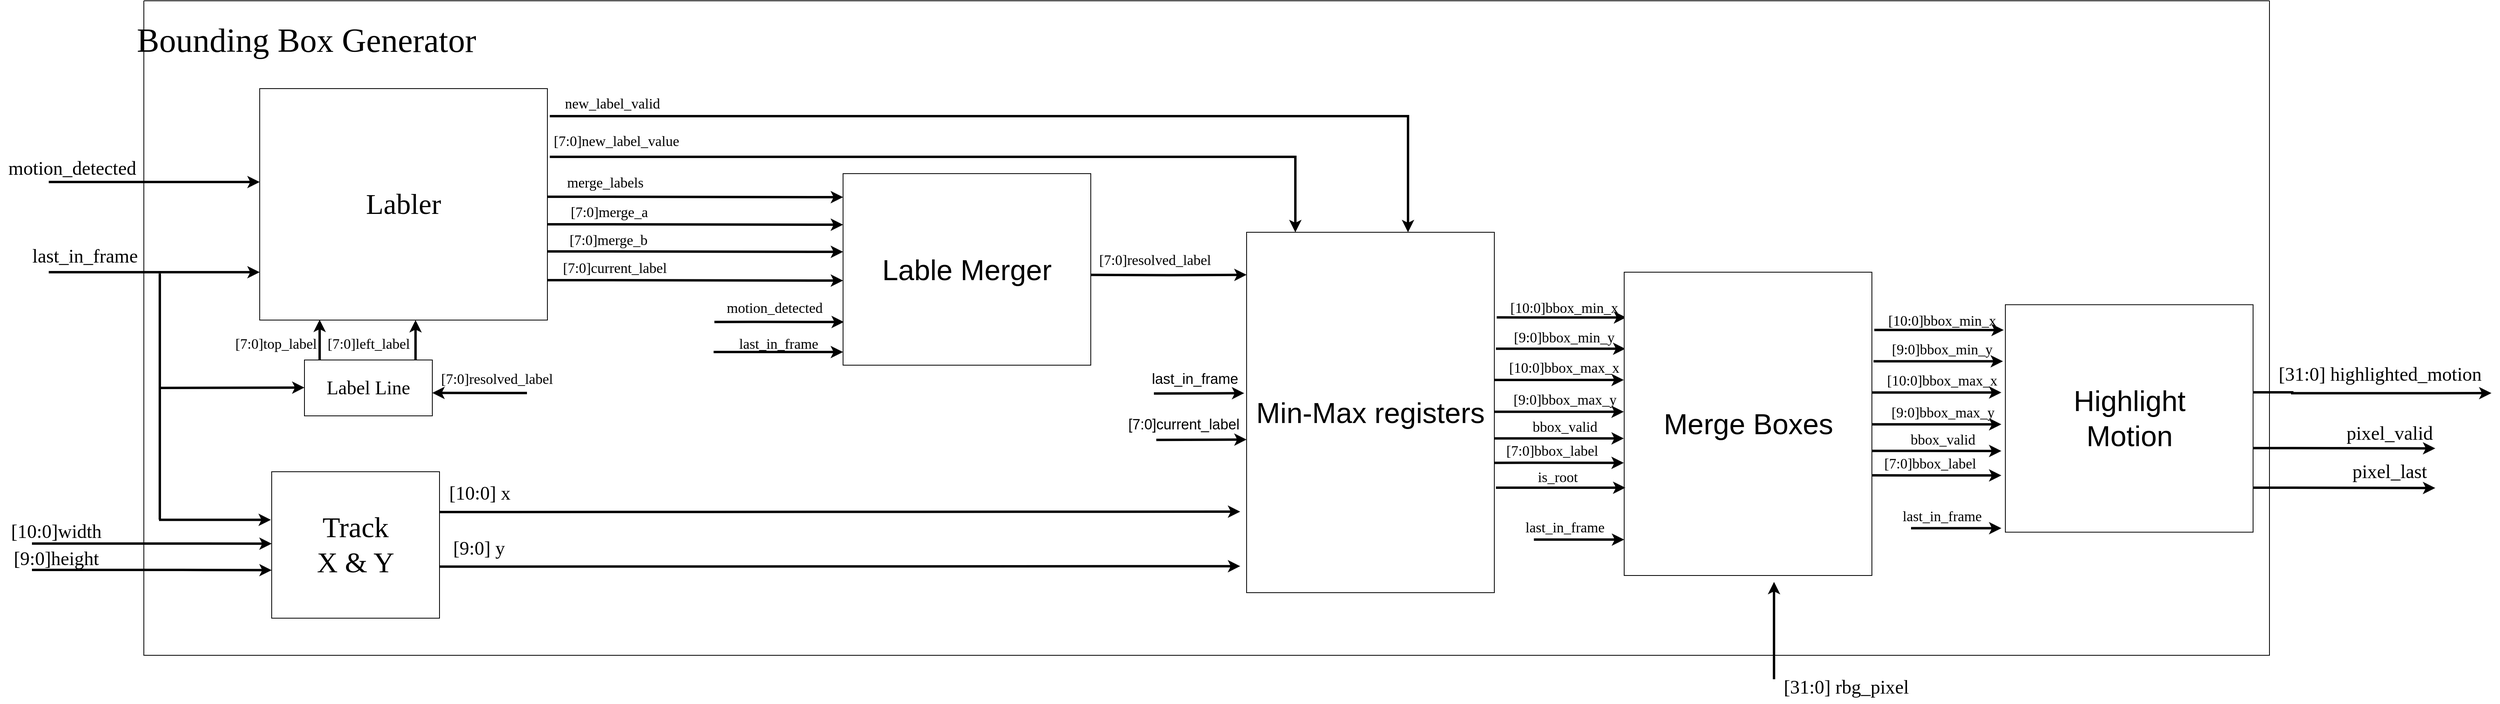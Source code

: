 <mxfile version="27.1.5">
  <diagram name="Page-1" id="8psTu5joOEkHxSPbt8DS">
    <mxGraphModel dx="2365" dy="1465" grid="1" gridSize="10" guides="1" tooltips="1" connect="1" arrows="1" fold="1" page="1" pageScale="1" pageWidth="827" pageHeight="1169" math="0" shadow="0">
      <root>
        <mxCell id="0" />
        <mxCell id="1" parent="0" />
        <mxCell id="pzHLP5PFSMqDfCKK6MuQ-40" value="&lt;span style=&quot;text-wrap-mode: wrap;&quot;&gt;&lt;font face=&quot;Times New Roman&quot; style=&quot;font-size: 24px;&quot;&gt;[10:0]width&lt;/font&gt;&lt;/span&gt;" style="text;html=1;align=center;verticalAlign=middle;resizable=0;points=[];autosize=1;strokeColor=none;fillColor=none;" parent="1" vertex="1">
          <mxGeometry x="700" y="885" width="140" height="40" as="geometry" />
        </mxCell>
        <mxCell id="pzHLP5PFSMqDfCKK6MuQ-41" value="&lt;span style=&quot;text-wrap-mode: wrap;&quot;&gt;&lt;font face=&quot;Times New Roman&quot; style=&quot;font-size: 24px;&quot;&gt;[9:0]height&lt;/font&gt;&lt;/span&gt;" style="text;html=1;align=center;verticalAlign=middle;resizable=0;points=[];autosize=1;strokeColor=none;fillColor=none;" parent="1" vertex="1">
          <mxGeometry x="705.0" y="919.08" width="130" height="40" as="geometry" />
        </mxCell>
        <mxCell id="pzHLP5PFSMqDfCKK6MuQ-47" value="" style="edgeStyle=orthogonalEdgeStyle;rounded=0;orthogonalLoop=1;jettySize=auto;html=1;strokeWidth=3;" parent="1" edge="1">
          <mxGeometry relative="1" as="geometry">
            <mxPoint x="2732" y="788.24" as="targetPoint" />
            <mxPoint x="2570" y="788.19" as="sourcePoint" />
            <Array as="points">
              <mxPoint x="2619" y="788.19" />
            </Array>
          </mxGeometry>
        </mxCell>
        <mxCell id="pzHLP5PFSMqDfCKK6MuQ-48" value="&lt;span style=&quot;text-wrap-mode: wrap;&quot;&gt;&lt;font style=&quot;font-size: 18px;&quot; face=&quot;Times New Roman&quot;&gt;bbox_valid&lt;/font&gt;&lt;/span&gt;" style="text;html=1;align=center;verticalAlign=middle;resizable=0;points=[];autosize=1;strokeColor=none;fillColor=none;" parent="1" vertex="1">
          <mxGeometry x="2608" y="754.44" width="100" height="40" as="geometry" />
        </mxCell>
        <mxCell id="pzHLP5PFSMqDfCKK6MuQ-49" value="" style="edgeStyle=orthogonalEdgeStyle;rounded=0;orthogonalLoop=1;jettySize=auto;html=1;strokeWidth=3;" parent="1" edge="1">
          <mxGeometry relative="1" as="geometry">
            <mxPoint x="2732" y="818.87" as="targetPoint" />
            <mxPoint x="2570" y="818.82" as="sourcePoint" />
            <Array as="points">
              <mxPoint x="2619" y="818.82" />
            </Array>
          </mxGeometry>
        </mxCell>
        <mxCell id="pzHLP5PFSMqDfCKK6MuQ-50" value="&lt;span style=&quot;text-wrap-mode: wrap;&quot;&gt;&lt;font face=&quot;Times New Roman&quot; style=&quot;font-size: 18px;&quot;&gt;[7:0]bbox_label&lt;/font&gt;&lt;/span&gt;" style="text;html=1;align=center;verticalAlign=middle;resizable=0;points=[];autosize=1;strokeColor=none;fillColor=none;" parent="1" vertex="1">
          <mxGeometry x="2572" y="783.82" width="140" height="40" as="geometry" />
        </mxCell>
        <mxCell id="pzHLP5PFSMqDfCKK6MuQ-51" value="" style="edgeStyle=orthogonalEdgeStyle;rounded=0;orthogonalLoop=1;jettySize=auto;html=1;strokeWidth=3;" parent="1" edge="1">
          <mxGeometry relative="1" as="geometry">
            <mxPoint x="2735" y="636.72" as="targetPoint" />
            <mxPoint x="2573" y="636.67" as="sourcePoint" />
            <Array as="points">
              <mxPoint x="2622" y="636.67" />
            </Array>
          </mxGeometry>
        </mxCell>
        <mxCell id="pzHLP5PFSMqDfCKK6MuQ-52" value="&lt;span style=&quot;text-wrap-mode: wrap;&quot;&gt;&lt;font face=&quot;Times New Roman&quot; style=&quot;font-size: 18px;&quot;&gt;[10:0]bbox_min_x&lt;/font&gt;&lt;/span&gt;" style="text;html=1;align=center;verticalAlign=middle;resizable=0;points=[];autosize=1;strokeColor=none;fillColor=none;" parent="1" vertex="1">
          <mxGeometry x="2577" y="605.0" width="160" height="40" as="geometry" />
        </mxCell>
        <mxCell id="pzHLP5PFSMqDfCKK6MuQ-53" value="" style="edgeStyle=orthogonalEdgeStyle;rounded=0;orthogonalLoop=1;jettySize=auto;html=1;strokeWidth=3;" parent="1" edge="1">
          <mxGeometry relative="1" as="geometry">
            <mxPoint x="2734" y="675.94" as="targetPoint" />
            <mxPoint x="2572" y="675.89" as="sourcePoint" />
            <Array as="points">
              <mxPoint x="2621" y="675.89" />
            </Array>
          </mxGeometry>
        </mxCell>
        <mxCell id="pzHLP5PFSMqDfCKK6MuQ-54" value="&lt;span style=&quot;text-wrap-mode: wrap;&quot;&gt;&lt;font face=&quot;Times New Roman&quot; style=&quot;font-size: 18px;&quot;&gt;[9:0]bbox_min_y&lt;/font&gt;&lt;/span&gt;" style="text;html=1;align=center;verticalAlign=middle;resizable=0;points=[];autosize=1;strokeColor=none;fillColor=none;" parent="1" vertex="1">
          <mxGeometry x="2582" y="641.52" width="150" height="40" as="geometry" />
        </mxCell>
        <mxCell id="pzHLP5PFSMqDfCKK6MuQ-56" value="" style="edgeStyle=orthogonalEdgeStyle;rounded=0;orthogonalLoop=1;jettySize=auto;html=1;strokeWidth=3;" parent="1" edge="1">
          <mxGeometry relative="1" as="geometry">
            <mxPoint x="2732" y="715.05" as="targetPoint" />
            <mxPoint x="2570" y="715" as="sourcePoint" />
            <Array as="points">
              <mxPoint x="2619" y="715.0" />
            </Array>
          </mxGeometry>
        </mxCell>
        <mxCell id="pzHLP5PFSMqDfCKK6MuQ-57" value="&lt;span style=&quot;text-wrap-mode: wrap;&quot;&gt;&lt;font face=&quot;Times New Roman&quot; style=&quot;font-size: 18px;&quot;&gt;[10:0]bbox_max_x&lt;/font&gt;&lt;/span&gt;" style="text;html=1;align=center;verticalAlign=middle;resizable=0;points=[];autosize=1;strokeColor=none;fillColor=none;" parent="1" vertex="1">
          <mxGeometry x="2577" y="680" width="160" height="40" as="geometry" />
        </mxCell>
        <mxCell id="pzHLP5PFSMqDfCKK6MuQ-58" value="" style="edgeStyle=orthogonalEdgeStyle;rounded=0;orthogonalLoop=1;jettySize=auto;html=1;strokeWidth=3;" parent="1" edge="1">
          <mxGeometry relative="1" as="geometry">
            <mxPoint x="2732" y="754.93" as="targetPoint" />
            <mxPoint x="2570" y="754.88" as="sourcePoint" />
            <Array as="points">
              <mxPoint x="2619" y="754.88" />
            </Array>
          </mxGeometry>
        </mxCell>
        <mxCell id="pzHLP5PFSMqDfCKK6MuQ-59" value="&lt;span style=&quot;text-wrap-mode: wrap;&quot;&gt;&lt;font face=&quot;Times New Roman&quot; style=&quot;font-size: 18px;&quot;&gt;[9:0]bbox_max_y&lt;/font&gt;&lt;/span&gt;" style="text;html=1;align=center;verticalAlign=middle;resizable=0;points=[];autosize=1;strokeColor=none;fillColor=none;" parent="1" vertex="1">
          <mxGeometry x="2583" y="719.88" width="150" height="40" as="geometry" />
        </mxCell>
        <mxCell id="EjdUyEd99-lyi4bKZ8Xp-1" value="&lt;font face=&quot;Times New Roman&quot; style=&quot;font-size: 36px;&quot;&gt;Labler&lt;/font&gt;" style="rounded=0;whiteSpace=wrap;html=1;" parent="1" vertex="1">
          <mxGeometry x="1025" y="350" width="360" height="290" as="geometry" />
        </mxCell>
        <mxCell id="EjdUyEd99-lyi4bKZ8Xp-2" value="" style="edgeStyle=orthogonalEdgeStyle;rounded=0;orthogonalLoop=1;jettySize=auto;html=1;strokeWidth=3;" parent="1" edge="1">
          <mxGeometry relative="1" as="geometry">
            <mxPoint x="2252" y="880" as="targetPoint" />
            <mxPoint x="1250" y="880.54" as="sourcePoint" />
            <Array as="points">
              <mxPoint x="1299" y="880.54" />
            </Array>
          </mxGeometry>
        </mxCell>
        <mxCell id="EjdUyEd99-lyi4bKZ8Xp-3" value="&lt;font style=&quot;font-size: 24px;&quot; face=&quot;Times New Roman&quot;&gt;motion_detected&lt;/font&gt;" style="text;html=1;align=center;verticalAlign=middle;resizable=0;points=[];autosize=1;strokeColor=none;fillColor=none;" parent="1" vertex="1">
          <mxGeometry x="700" y="430" width="180" height="40" as="geometry" />
        </mxCell>
        <mxCell id="EjdUyEd99-lyi4bKZ8Xp-5" value="&lt;font face=&quot;Times New Roman&quot; style=&quot;font-size: 18px;&quot;&gt;[7:0]left_label&lt;/font&gt;" style="text;html=1;align=center;verticalAlign=middle;resizable=0;points=[];autosize=1;strokeColor=none;fillColor=none;" parent="1" vertex="1">
          <mxGeometry x="1096" y="650" width="130" height="40" as="geometry" />
        </mxCell>
        <mxCell id="EjdUyEd99-lyi4bKZ8Xp-6" value="" style="edgeStyle=orthogonalEdgeStyle;rounded=0;orthogonalLoop=1;jettySize=auto;html=1;strokeWidth=3;" parent="1" edge="1">
          <mxGeometry relative="1" as="geometry">
            <mxPoint x="1025" y="467.06" as="targetPoint" />
            <mxPoint x="761" y="467" as="sourcePoint" />
            <Array as="points">
              <mxPoint x="912" y="467.01" />
            </Array>
          </mxGeometry>
        </mxCell>
        <mxCell id="EjdUyEd99-lyi4bKZ8Xp-7" value="&lt;font style=&quot;font-size: 18px;&quot; face=&quot;Times New Roman&quot;&gt;[7:0]top_label&lt;/font&gt;" style="text;html=1;align=center;verticalAlign=middle;resizable=0;points=[];autosize=1;strokeColor=none;fillColor=none;" parent="1" vertex="1">
          <mxGeometry x="980" y="650" width="130" height="40" as="geometry" />
        </mxCell>
        <mxCell id="EjdUyEd99-lyi4bKZ8Xp-8" value="" style="edgeStyle=orthogonalEdgeStyle;rounded=0;orthogonalLoop=1;jettySize=auto;html=1;strokeWidth=3;" parent="1" edge="1">
          <mxGeometry relative="1" as="geometry">
            <mxPoint x="2462" y="530" as="targetPoint" />
            <mxPoint x="1388" y="384.45" as="sourcePoint" />
            <Array as="points">
              <mxPoint x="2462" y="385" />
            </Array>
          </mxGeometry>
        </mxCell>
        <mxCell id="EjdUyEd99-lyi4bKZ8Xp-9" value="&lt;font style=&quot;font-size: 18px;&quot; face=&quot;Times New Roman&quot;&gt;new_label_valid&lt;/font&gt;" style="text;html=1;align=center;verticalAlign=middle;resizable=0;points=[];autosize=1;strokeColor=none;fillColor=none;" parent="1" vertex="1">
          <mxGeometry x="1396" y="349" width="140" height="40" as="geometry" />
        </mxCell>
        <mxCell id="EjdUyEd99-lyi4bKZ8Xp-10" value="" style="edgeStyle=orthogonalEdgeStyle;rounded=0;orthogonalLoop=1;jettySize=auto;html=1;strokeWidth=3;" parent="1" edge="1">
          <mxGeometry relative="1" as="geometry">
            <mxPoint x="2321" y="530" as="targetPoint" />
            <mxPoint x="1388" y="435.45" as="sourcePoint" />
            <Array as="points">
              <mxPoint x="2321" y="436" />
            </Array>
          </mxGeometry>
        </mxCell>
        <mxCell id="EjdUyEd99-lyi4bKZ8Xp-11" value="&lt;font face=&quot;Times New Roman&quot; style=&quot;font-size: 18px;&quot;&gt;[7:0]new_label_value&lt;/font&gt;" style="text;html=1;align=center;verticalAlign=middle;resizable=0;points=[];autosize=1;strokeColor=none;fillColor=none;" parent="1" vertex="1">
          <mxGeometry x="1381" y="396" width="180" height="40" as="geometry" />
        </mxCell>
        <mxCell id="EjdUyEd99-lyi4bKZ8Xp-12" value="" style="edgeStyle=orthogonalEdgeStyle;rounded=0;orthogonalLoop=1;jettySize=auto;html=1;strokeWidth=3;" parent="1" edge="1">
          <mxGeometry relative="1" as="geometry">
            <mxPoint x="1755" y="486" as="targetPoint" />
            <mxPoint x="1385" y="485.45" as="sourcePoint" />
            <Array as="points">
              <mxPoint x="1434" y="485.45" />
            </Array>
          </mxGeometry>
        </mxCell>
        <mxCell id="EjdUyEd99-lyi4bKZ8Xp-13" value="&lt;font style=&quot;font-size: 18px;&quot; face=&quot;Times New Roman&quot;&gt;merge_labels&lt;/font&gt;" style="text;html=1;align=center;verticalAlign=middle;resizable=0;points=[];autosize=1;strokeColor=none;fillColor=none;" parent="1" vertex="1">
          <mxGeometry x="1397" y="448" width="120" height="40" as="geometry" />
        </mxCell>
        <mxCell id="EjdUyEd99-lyi4bKZ8Xp-15" value="&lt;font face=&quot;Times New Roman&quot; style=&quot;font-size: 18px;&quot;&gt;[7:0]merge_a&lt;/font&gt;" style="text;html=1;align=center;verticalAlign=middle;resizable=0;points=[];autosize=1;strokeColor=none;fillColor=none;" parent="1" vertex="1">
          <mxGeometry x="1401.5" y="485" width="120" height="40" as="geometry" />
        </mxCell>
        <mxCell id="EjdUyEd99-lyi4bKZ8Xp-17" value="&lt;font face=&quot;Times New Roman&quot; style=&quot;font-size: 18px;&quot;&gt;[7:0]merge_b&lt;/font&gt;" style="text;html=1;align=center;verticalAlign=middle;resizable=0;points=[];autosize=1;strokeColor=none;fillColor=none;" parent="1" vertex="1">
          <mxGeometry x="1400.5" y="520" width="120" height="40" as="geometry" />
        </mxCell>
        <mxCell id="EjdUyEd99-lyi4bKZ8Xp-20" value="&lt;font style=&quot;font-size: 36px;&quot;&gt;Lable Merger&lt;/font&gt;" style="rounded=0;whiteSpace=wrap;html=1;" parent="1" vertex="1">
          <mxGeometry x="1755" y="456.52" width="310" height="240" as="geometry" />
        </mxCell>
        <mxCell id="EjdUyEd99-lyi4bKZ8Xp-32" value="&lt;font face=&quot;Times New Roman&quot; style=&quot;font-size: 18px;&quot;&gt;[7:0]resolved_label&lt;/font&gt;" style="text;html=1;align=center;verticalAlign=middle;resizable=0;points=[];autosize=1;strokeColor=none;fillColor=none;" parent="1" vertex="1">
          <mxGeometry x="2065" y="545" width="160" height="40" as="geometry" />
        </mxCell>
        <mxCell id="EjdUyEd99-lyi4bKZ8Xp-55" value="&lt;font face=&quot;Times New Roman&quot; style=&quot;font-size: 18px;&quot;&gt;motion_detected&lt;/font&gt;" style="text;html=1;align=center;verticalAlign=middle;resizable=0;points=[];autosize=1;strokeColor=none;fillColor=none;" parent="1" vertex="1">
          <mxGeometry x="1599" y="604.88" width="140" height="40" as="geometry" />
        </mxCell>
        <mxCell id="EjdUyEd99-lyi4bKZ8Xp-56" value="" style="edgeStyle=orthogonalEdgeStyle;rounded=0;orthogonalLoop=1;jettySize=auto;html=1;strokeWidth=3;" parent="1" edge="1">
          <mxGeometry relative="1" as="geometry">
            <mxPoint x="1756" y="642.38" as="targetPoint" />
            <mxPoint x="1594" y="642.33" as="sourcePoint" />
            <Array as="points">
              <mxPoint x="1643" y="642.33" />
            </Array>
          </mxGeometry>
        </mxCell>
        <mxCell id="EjdUyEd99-lyi4bKZ8Xp-61" value="&lt;font style=&quot;font-size: 18px;&quot; face=&quot;Times New Roman&quot;&gt;[7:0]current_label&lt;/font&gt;" style="text;html=1;align=center;verticalAlign=middle;resizable=0;points=[];autosize=1;strokeColor=none;fillColor=none;" parent="1" vertex="1">
          <mxGeometry x="1394" y="555" width="150" height="40" as="geometry" />
        </mxCell>
        <mxCell id="EjdUyEd99-lyi4bKZ8Xp-62" value="" style="edgeStyle=orthogonalEdgeStyle;rounded=0;orthogonalLoop=1;jettySize=auto;html=1;strokeWidth=3;" parent="1" edge="1">
          <mxGeometry relative="1" as="geometry">
            <mxPoint x="1755" y="520.55" as="targetPoint" />
            <mxPoint x="1385" y="520" as="sourcePoint" />
            <Array as="points">
              <mxPoint x="1434" y="520.0" />
            </Array>
          </mxGeometry>
        </mxCell>
        <mxCell id="EjdUyEd99-lyi4bKZ8Xp-63" value="" style="edgeStyle=orthogonalEdgeStyle;rounded=0;orthogonalLoop=1;jettySize=auto;html=1;strokeWidth=3;" parent="1" edge="1">
          <mxGeometry relative="1" as="geometry">
            <mxPoint x="1755" y="554.55" as="targetPoint" />
            <mxPoint x="1385" y="554" as="sourcePoint" />
            <Array as="points">
              <mxPoint x="1434" y="554.0" />
            </Array>
          </mxGeometry>
        </mxCell>
        <mxCell id="EjdUyEd99-lyi4bKZ8Xp-64" value="" style="edgeStyle=orthogonalEdgeStyle;rounded=0;orthogonalLoop=1;jettySize=auto;html=1;strokeWidth=3;" parent="1" edge="1">
          <mxGeometry relative="1" as="geometry">
            <mxPoint x="1755" y="590.55" as="targetPoint" />
            <mxPoint x="1385" y="590" as="sourcePoint" />
            <Array as="points">
              <mxPoint x="1434" y="590.0" />
            </Array>
          </mxGeometry>
        </mxCell>
        <mxCell id="EjdUyEd99-lyi4bKZ8Xp-100" value="" style="edgeStyle=orthogonalEdgeStyle;rounded=0;orthogonalLoop=1;jettySize=auto;html=1;strokeWidth=3;entryX=0;entryY=0.118;entryDx=0;entryDy=0;entryPerimeter=0;" parent="1" edge="1" target="EjdUyEd99-lyi4bKZ8Xp-101">
          <mxGeometry relative="1" as="geometry">
            <mxPoint x="2227" y="583.38" as="targetPoint" />
            <mxPoint x="2065" y="583.33" as="sourcePoint" />
            <Array as="points" />
          </mxGeometry>
        </mxCell>
        <mxCell id="EjdUyEd99-lyi4bKZ8Xp-101" value="&lt;font style=&quot;font-size: 36px;&quot;&gt;Min-Max registers&lt;/font&gt;" style="rounded=0;whiteSpace=wrap;html=1;" parent="1" vertex="1">
          <mxGeometry x="2260" y="530" width="310" height="451.52" as="geometry" />
        </mxCell>
        <mxCell id="EjdUyEd99-lyi4bKZ8Xp-102" value="&lt;font face=&quot;Times New Roman&quot; style=&quot;font-size: 36px;&quot;&gt;Track&lt;/font&gt;&lt;div&gt;&lt;font face=&quot;Times New Roman&quot; style=&quot;font-size: 36px;&quot;&gt;X &amp;amp; Y&lt;/font&gt;&lt;/div&gt;" style="rounded=0;whiteSpace=wrap;html=1;" parent="1" vertex="1">
          <mxGeometry x="1040" y="830" width="210" height="183.48" as="geometry" />
        </mxCell>
        <mxCell id="EjdUyEd99-lyi4bKZ8Xp-104" value="" style="edgeStyle=orthogonalEdgeStyle;rounded=0;orthogonalLoop=1;jettySize=auto;html=1;strokeWidth=3;" parent="1" edge="1">
          <mxGeometry relative="1" as="geometry">
            <mxPoint x="2252" y="948.33" as="targetPoint" />
            <mxPoint x="1250" y="948.87" as="sourcePoint" />
            <Array as="points">
              <mxPoint x="1299" y="948.87" />
            </Array>
          </mxGeometry>
        </mxCell>
        <mxCell id="EjdUyEd99-lyi4bKZ8Xp-105" value="" style="endArrow=classic;html=1;rounded=0;strokeWidth=3;" parent="1" edge="1">
          <mxGeometry width="50" height="50" relative="1" as="geometry">
            <mxPoint x="1100" y="689.52" as="sourcePoint" />
            <mxPoint x="1100" y="639.52" as="targetPoint" />
          </mxGeometry>
        </mxCell>
        <mxCell id="EjdUyEd99-lyi4bKZ8Xp-106" value="" style="endArrow=classic;html=1;rounded=0;strokeWidth=3;exitX=0.398;exitY=0.004;exitDx=0;exitDy=0;exitPerimeter=0;" parent="1" edge="1">
          <mxGeometry width="50" height="50" relative="1" as="geometry">
            <mxPoint x="1220" y="690.28" as="sourcePoint" />
            <mxPoint x="1220.01" y="640" as="targetPoint" />
          </mxGeometry>
        </mxCell>
        <mxCell id="EjdUyEd99-lyi4bKZ8Xp-109" value="" style="edgeStyle=orthogonalEdgeStyle;rounded=0;orthogonalLoop=1;jettySize=auto;html=1;strokeWidth=3;" parent="1" edge="1">
          <mxGeometry relative="1" as="geometry">
            <mxPoint x="1040" y="953.34" as="targetPoint" />
            <mxPoint x="740" y="953" as="sourcePoint" />
            <Array as="points">
              <mxPoint x="927" y="953.29" />
            </Array>
          </mxGeometry>
        </mxCell>
        <mxCell id="EjdUyEd99-lyi4bKZ8Xp-110" value="" style="edgeStyle=orthogonalEdgeStyle;rounded=0;orthogonalLoop=1;jettySize=auto;html=1;strokeWidth=3;" parent="1" edge="1">
          <mxGeometry relative="1" as="geometry">
            <mxPoint x="1040" y="920.11" as="targetPoint" />
            <mxPoint x="740" y="920" as="sourcePoint" />
            <Array as="points">
              <mxPoint x="927" y="920.06" />
            </Array>
          </mxGeometry>
        </mxCell>
        <mxCell id="EjdUyEd99-lyi4bKZ8Xp-111" value="" style="swimlane;startSize=0;" parent="1" vertex="1">
          <mxGeometry x="880" y="240" width="2660" height="820" as="geometry" />
        </mxCell>
        <mxCell id="EjdUyEd99-lyi4bKZ8Xp-112" value="&lt;font style=&quot;font-size: 42px;&quot; face=&quot;Times New Roman&quot;&gt;&lt;span style=&quot;text-wrap-mode: wrap;&quot;&gt;Bounding Box&amp;nbsp;&lt;/span&gt;&lt;span style=&quot;text-wrap-mode: wrap; background-color: transparent; color: light-dark(rgb(0, 0, 0), rgb(255, 255, 255));&quot;&gt;Generator&lt;/span&gt;&lt;/font&gt;" style="text;html=1;align=center;verticalAlign=middle;resizable=0;points=[];autosize=1;strokeColor=none;fillColor=none;" parent="EjdUyEd99-lyi4bKZ8Xp-111" vertex="1">
          <mxGeometry x="-22.5" y="20" width="450" height="60" as="geometry" />
        </mxCell>
        <mxCell id="tvAnXlh0ygOG0x00jJtz-1" value="" style="edgeStyle=orthogonalEdgeStyle;rounded=0;orthogonalLoop=1;jettySize=auto;html=1;strokeWidth=3;" parent="1" edge="1">
          <mxGeometry relative="1" as="geometry">
            <mxPoint x="1755" y="680.05" as="targetPoint" />
            <mxPoint x="1593" y="680" as="sourcePoint" />
            <Array as="points">
              <mxPoint x="1642" y="680.0" />
            </Array>
          </mxGeometry>
        </mxCell>
        <mxCell id="tvAnXlh0ygOG0x00jJtz-5" value="&lt;font face=&quot;Times New Roman&quot; style=&quot;font-size: 18px;&quot;&gt;last_in_frame&lt;/font&gt;" style="text;html=1;align=center;verticalAlign=middle;resizable=0;points=[];autosize=1;strokeColor=none;fillColor=none;" parent="1" vertex="1">
          <mxGeometry x="1614" y="650" width="120" height="40" as="geometry" />
        </mxCell>
        <mxCell id="tvAnXlh0ygOG0x00jJtz-6" value="" style="edgeStyle=orthogonalEdgeStyle;rounded=0;orthogonalLoop=1;jettySize=auto;html=1;strokeWidth=3;" parent="1" edge="1">
          <mxGeometry relative="1" as="geometry">
            <mxPoint x="1025" y="580.06" as="targetPoint" />
            <mxPoint x="761" y="580" as="sourcePoint" />
            <Array as="points">
              <mxPoint x="912" y="580.01" />
            </Array>
          </mxGeometry>
        </mxCell>
        <mxCell id="tvAnXlh0ygOG0x00jJtz-7" value="&lt;font style=&quot;font-size: 24px;&quot; face=&quot;Times New Roman&quot;&gt;last_in_frame&lt;/font&gt;" style="text;html=1;align=center;verticalAlign=middle;resizable=0;points=[];autosize=1;strokeColor=none;fillColor=none;" parent="1" vertex="1">
          <mxGeometry x="726" y="540" width="160" height="40" as="geometry" />
        </mxCell>
        <mxCell id="tvAnXlh0ygOG0x00jJtz-8" value="" style="edgeStyle=orthogonalEdgeStyle;rounded=0;orthogonalLoop=1;jettySize=auto;html=1;strokeWidth=3;" parent="1" edge="1">
          <mxGeometry relative="1" as="geometry">
            <mxPoint x="1039" y="890.25" as="targetPoint" />
            <mxPoint x="899" y="890.26" as="sourcePoint" />
            <Array as="points">
              <mxPoint x="926" y="890.2" />
            </Array>
          </mxGeometry>
        </mxCell>
        <mxCell id="tvAnXlh0ygOG0x00jJtz-9" value="" style="endArrow=none;html=1;rounded=0;strokeWidth=3;" parent="1" edge="1">
          <mxGeometry width="50" height="50" relative="1" as="geometry">
            <mxPoint x="900" y="890" as="sourcePoint" />
            <mxPoint x="900" y="581.63" as="targetPoint" />
          </mxGeometry>
        </mxCell>
        <mxCell id="tvAnXlh0ygOG0x00jJtz-10" value="" style="edgeStyle=orthogonalEdgeStyle;rounded=0;orthogonalLoop=1;jettySize=auto;html=1;strokeWidth=3;" parent="1" edge="1">
          <mxGeometry relative="1" as="geometry">
            <mxPoint x="2257" y="731.57" as="targetPoint" />
            <mxPoint x="2170" y="732" as="sourcePoint" />
            <Array as="points">
              <mxPoint x="2144" y="731.52" />
            </Array>
          </mxGeometry>
        </mxCell>
        <mxCell id="tvAnXlh0ygOG0x00jJtz-11" value="&lt;font style=&quot;font-size: 18px;&quot;&gt;last_in_frame&lt;/font&gt;" style="text;html=1;align=center;verticalAlign=middle;resizable=0;points=[];autosize=1;strokeColor=none;fillColor=none;" parent="1" vertex="1">
          <mxGeometry x="2130" y="693.74" width="130" height="40" as="geometry" />
        </mxCell>
        <mxCell id="tvAnXlh0ygOG0x00jJtz-12" value="&lt;font style=&quot;font-size: 24px;&quot; face=&quot;Times New Roman&quot;&gt;[10:0] x&lt;/font&gt;" style="text;html=1;align=center;verticalAlign=middle;resizable=0;points=[];autosize=1;strokeColor=none;fillColor=none;" parent="1" vertex="1">
          <mxGeometry x="1250" y="837" width="100" height="40" as="geometry" />
        </mxCell>
        <mxCell id="tvAnXlh0ygOG0x00jJtz-13" value="&lt;font style=&quot;font-size: 24px;&quot; face=&quot;Times New Roman&quot;&gt;[9:0] y&lt;/font&gt;" style="text;html=1;align=center;verticalAlign=middle;resizable=0;points=[];autosize=1;strokeColor=none;fillColor=none;" parent="1" vertex="1">
          <mxGeometry x="1254" y="905.74" width="90" height="40" as="geometry" />
        </mxCell>
        <mxCell id="tvAnXlh0ygOG0x00jJtz-14" value="&lt;font style=&quot;font-size: 36px;&quot;&gt;Highlight&lt;/font&gt;&lt;div&gt;&lt;font style=&quot;font-size: 36px;&quot;&gt;Motion&lt;/font&gt;&lt;/div&gt;" style="rounded=0;whiteSpace=wrap;html=1;" parent="1" vertex="1">
          <mxGeometry x="3209.5" y="620.74" width="310" height="285" as="geometry" />
        </mxCell>
        <mxCell id="tvAnXlh0ygOG0x00jJtz-15" value="" style="edgeStyle=orthogonalEdgeStyle;rounded=0;orthogonalLoop=1;jettySize=auto;html=1;strokeWidth=3;" parent="1" edge="1">
          <mxGeometry relative="1" as="geometry">
            <mxPoint x="2732.5" y="915.05" as="targetPoint" />
            <mxPoint x="2643" y="915" as="sourcePoint" />
            <Array as="points">
              <mxPoint x="2619.5" y="915.0" />
            </Array>
          </mxGeometry>
        </mxCell>
        <mxCell id="tvAnXlh0ygOG0x00jJtz-16" value="&lt;font style=&quot;font-size: 18px;&quot; face=&quot;Times New Roman&quot;&gt;last_in_frame&lt;/font&gt;" style="text;html=1;align=center;verticalAlign=middle;resizable=0;points=[];autosize=1;strokeColor=none;fillColor=none;" parent="1" vertex="1">
          <mxGeometry x="2598" y="880" width="120" height="40" as="geometry" />
        </mxCell>
        <mxCell id="tvAnXlh0ygOG0x00jJtz-17" value="&lt;font face=&quot;Times New Roman&quot; style=&quot;font-size: 24px;&quot;&gt;[31:0] rbg_pixel&lt;/font&gt;" style="text;html=1;align=center;verticalAlign=middle;resizable=0;points=[];autosize=1;strokeColor=none;fillColor=none;" parent="1" vertex="1">
          <mxGeometry x="2920" y="1080" width="180" height="40" as="geometry" />
        </mxCell>
        <mxCell id="tvAnXlh0ygOG0x00jJtz-19" value="" style="edgeStyle=orthogonalEdgeStyle;rounded=0;orthogonalLoop=1;jettySize=auto;html=1;strokeWidth=3;entryX=1.001;entryY=1.089;entryDx=0;entryDy=0;entryPerimeter=0;" parent="1" target="tvAnXlh0ygOG0x00jJtz-20" edge="1">
          <mxGeometry relative="1" as="geometry">
            <mxPoint x="3681.5" y="730.54" as="targetPoint" />
            <mxPoint x="3519.5" y="730.49" as="sourcePoint" />
            <Array as="points">
              <mxPoint x="3568.5" y="730.74" />
            </Array>
          </mxGeometry>
        </mxCell>
        <mxCell id="tvAnXlh0ygOG0x00jJtz-20" value="&lt;font face=&quot;Times New Roman&quot; style=&quot;font-size: 24px;&quot;&gt;[31:0] highlighted_motion&lt;/font&gt;" style="text;html=1;align=center;verticalAlign=middle;resizable=0;points=[];autosize=1;strokeColor=none;fillColor=none;" parent="1" vertex="1">
          <mxGeometry x="3537.5" y="688" width="280" height="40" as="geometry" />
        </mxCell>
        <mxCell id="tvAnXlh0ygOG0x00jJtz-21" value="" style="edgeStyle=orthogonalEdgeStyle;rounded=0;orthogonalLoop=1;jettySize=auto;html=1;strokeWidth=3;" parent="1" edge="1">
          <mxGeometry relative="1" as="geometry">
            <mxPoint x="3747.5" y="800.74" as="targetPoint" />
            <mxPoint x="3519.5" y="800.37" as="sourcePoint" />
            <Array as="points">
              <mxPoint x="3568.5" y="800.37" />
            </Array>
          </mxGeometry>
        </mxCell>
        <mxCell id="tvAnXlh0ygOG0x00jJtz-22" value="&lt;font face=&quot;Times New Roman&quot; style=&quot;font-size: 24px;&quot;&gt;pixel_valid&lt;/font&gt;" style="text;html=1;align=center;verticalAlign=middle;resizable=0;points=[];autosize=1;strokeColor=none;fillColor=none;" parent="1" vertex="1">
          <mxGeometry x="3624.5" y="762.37" width="130" height="40" as="geometry" />
        </mxCell>
        <mxCell id="_NvUoboWmqBy9fn3-gel-1" value="&lt;font style=&quot;font-size: 36px;&quot;&gt;Merge Boxes&lt;/font&gt;" style="rounded=0;whiteSpace=wrap;html=1;" vertex="1" parent="1">
          <mxGeometry x="2732.5" y="580" width="310" height="380" as="geometry" />
        </mxCell>
        <mxCell id="_NvUoboWmqBy9fn3-gel-2" value="&lt;font face=&quot;Times New Roman&quot; style=&quot;font-size: 24px;&quot;&gt;Label Line&lt;/font&gt;" style="whiteSpace=wrap;html=1;" vertex="1" parent="1">
          <mxGeometry x="1081" y="690" width="160" height="70" as="geometry" />
        </mxCell>
        <mxCell id="_NvUoboWmqBy9fn3-gel-5" value="" style="endArrow=classic;html=1;rounded=0;strokeWidth=3;" edge="1" parent="1">
          <mxGeometry width="50" height="50" relative="1" as="geometry">
            <mxPoint x="900" y="725" as="sourcePoint" />
            <mxPoint x="1081" y="724.57" as="targetPoint" />
          </mxGeometry>
        </mxCell>
        <mxCell id="_NvUoboWmqBy9fn3-gel-6" value="&lt;font face=&quot;Times New Roman&quot; style=&quot;font-size: 18px;&quot;&gt;[7:0]resolved_label&lt;/font&gt;" style="text;whiteSpace=wrap;html=1;" vertex="1" parent="1">
          <mxGeometry x="1250" y="696.52" width="130" height="40" as="geometry" />
        </mxCell>
        <mxCell id="_NvUoboWmqBy9fn3-gel-7" value="" style="endArrow=classic;html=1;rounded=0;strokeWidth=3;entryX=1.012;entryY=0.885;entryDx=0;entryDy=0;entryPerimeter=0;" edge="1" parent="1">
          <mxGeometry width="50" height="50" relative="1" as="geometry">
            <mxPoint x="1359.44" y="731.34" as="sourcePoint" />
            <mxPoint x="1241" y="731.26" as="targetPoint" />
          </mxGeometry>
        </mxCell>
        <mxCell id="_NvUoboWmqBy9fn3-gel-10" value="" style="edgeStyle=orthogonalEdgeStyle;rounded=0;orthogonalLoop=1;jettySize=auto;html=1;strokeWidth=3;" edge="1" parent="1">
          <mxGeometry relative="1" as="geometry">
            <mxPoint x="2260" y="789.7" as="targetPoint" />
            <mxPoint x="2173" y="790.13" as="sourcePoint" />
            <Array as="points">
              <mxPoint x="2147" y="789.65" />
            </Array>
          </mxGeometry>
        </mxCell>
        <mxCell id="_NvUoboWmqBy9fn3-gel-11" value="&lt;font style=&quot;font-size: 18px;&quot;&gt;[7:0]current_label&lt;/font&gt;" style="text;whiteSpace=wrap;html=1;" vertex="1" parent="1">
          <mxGeometry x="2110" y="754.44" width="130" height="40" as="geometry" />
        </mxCell>
        <mxCell id="_NvUoboWmqBy9fn3-gel-12" value="" style="edgeStyle=orthogonalEdgeStyle;rounded=0;orthogonalLoop=1;jettySize=auto;html=1;strokeWidth=3;" edge="1" parent="1">
          <mxGeometry relative="1" as="geometry">
            <mxPoint x="2734" y="850.05" as="targetPoint" />
            <mxPoint x="2572" y="850" as="sourcePoint" />
            <Array as="points">
              <mxPoint x="2621" y="850.0" />
            </Array>
          </mxGeometry>
        </mxCell>
        <mxCell id="_NvUoboWmqBy9fn3-gel-13" value="&lt;font style=&quot;font-size: 18px;&quot; face=&quot;Times New Roman&quot;&gt;is_root&lt;/font&gt;" style="text;html=1;align=center;verticalAlign=middle;resizable=0;points=[];autosize=1;strokeColor=none;fillColor=none;" vertex="1" parent="1">
          <mxGeometry x="2614" y="817" width="70" height="40" as="geometry" />
        </mxCell>
        <mxCell id="_NvUoboWmqBy9fn3-gel-16" value="" style="edgeStyle=orthogonalEdgeStyle;rounded=0;orthogonalLoop=1;jettySize=auto;html=1;strokeWidth=3;" edge="1" parent="1">
          <mxGeometry relative="1" as="geometry">
            <mxPoint x="3204.5" y="803.98" as="targetPoint" />
            <mxPoint x="3042.5" y="803.93" as="sourcePoint" />
            <Array as="points">
              <mxPoint x="3091.5" y="803.93" />
            </Array>
          </mxGeometry>
        </mxCell>
        <mxCell id="_NvUoboWmqBy9fn3-gel-17" value="&lt;span style=&quot;text-wrap-mode: wrap;&quot;&gt;&lt;font style=&quot;font-size: 18px;&quot; face=&quot;Times New Roman&quot;&gt;bbox_valid&lt;/font&gt;&lt;/span&gt;" style="text;html=1;align=center;verticalAlign=middle;resizable=0;points=[];autosize=1;strokeColor=none;fillColor=none;" vertex="1" parent="1">
          <mxGeometry x="3080.5" y="770.18" width="100" height="40" as="geometry" />
        </mxCell>
        <mxCell id="_NvUoboWmqBy9fn3-gel-18" value="" style="edgeStyle=orthogonalEdgeStyle;rounded=0;orthogonalLoop=1;jettySize=auto;html=1;strokeWidth=3;" edge="1" parent="1">
          <mxGeometry relative="1" as="geometry">
            <mxPoint x="3204.5" y="834.61" as="targetPoint" />
            <mxPoint x="3042.5" y="834.56" as="sourcePoint" />
            <Array as="points">
              <mxPoint x="3091.5" y="834.56" />
            </Array>
          </mxGeometry>
        </mxCell>
        <mxCell id="_NvUoboWmqBy9fn3-gel-19" value="&lt;span style=&quot;text-wrap-mode: wrap;&quot;&gt;&lt;font face=&quot;Times New Roman&quot; style=&quot;font-size: 18px;&quot;&gt;[7:0]bbox_label&lt;/font&gt;&lt;/span&gt;" style="text;html=1;align=center;verticalAlign=middle;resizable=0;points=[];autosize=1;strokeColor=none;fillColor=none;" vertex="1" parent="1">
          <mxGeometry x="3044.5" y="799.56" width="140" height="40" as="geometry" />
        </mxCell>
        <mxCell id="_NvUoboWmqBy9fn3-gel-20" value="" style="edgeStyle=orthogonalEdgeStyle;rounded=0;orthogonalLoop=1;jettySize=auto;html=1;strokeWidth=3;" edge="1" parent="1">
          <mxGeometry relative="1" as="geometry">
            <mxPoint x="3207.5" y="652.46" as="targetPoint" />
            <mxPoint x="3045.5" y="652.41" as="sourcePoint" />
            <Array as="points">
              <mxPoint x="3094.5" y="652.41" />
            </Array>
          </mxGeometry>
        </mxCell>
        <mxCell id="_NvUoboWmqBy9fn3-gel-21" value="&lt;span style=&quot;text-wrap-mode: wrap;&quot;&gt;&lt;font face=&quot;Times New Roman&quot; style=&quot;font-size: 18px;&quot;&gt;[10:0]bbox_min_x&lt;/font&gt;&lt;/span&gt;" style="text;html=1;align=center;verticalAlign=middle;resizable=0;points=[];autosize=1;strokeColor=none;fillColor=none;" vertex="1" parent="1">
          <mxGeometry x="3049.5" y="620.74" width="160" height="40" as="geometry" />
        </mxCell>
        <mxCell id="_NvUoboWmqBy9fn3-gel-22" value="" style="edgeStyle=orthogonalEdgeStyle;rounded=0;orthogonalLoop=1;jettySize=auto;html=1;strokeWidth=3;" edge="1" parent="1">
          <mxGeometry relative="1" as="geometry">
            <mxPoint x="3206.5" y="691.68" as="targetPoint" />
            <mxPoint x="3044.5" y="691.63" as="sourcePoint" />
            <Array as="points">
              <mxPoint x="3093.5" y="691.63" />
            </Array>
          </mxGeometry>
        </mxCell>
        <mxCell id="_NvUoboWmqBy9fn3-gel-23" value="&lt;span style=&quot;text-wrap-mode: wrap;&quot;&gt;&lt;font face=&quot;Times New Roman&quot; style=&quot;font-size: 18px;&quot;&gt;[9:0]bbox_min_y&lt;/font&gt;&lt;/span&gt;" style="text;html=1;align=center;verticalAlign=middle;resizable=0;points=[];autosize=1;strokeColor=none;fillColor=none;" vertex="1" parent="1">
          <mxGeometry x="3054.5" y="657.26" width="150" height="40" as="geometry" />
        </mxCell>
        <mxCell id="_NvUoboWmqBy9fn3-gel-24" value="" style="edgeStyle=orthogonalEdgeStyle;rounded=0;orthogonalLoop=1;jettySize=auto;html=1;strokeWidth=3;" edge="1" parent="1">
          <mxGeometry relative="1" as="geometry">
            <mxPoint x="3204.5" y="730.79" as="targetPoint" />
            <mxPoint x="3042.5" y="730.74" as="sourcePoint" />
            <Array as="points">
              <mxPoint x="3091.5" y="730.74" />
            </Array>
          </mxGeometry>
        </mxCell>
        <mxCell id="_NvUoboWmqBy9fn3-gel-25" value="&lt;span style=&quot;text-wrap-mode: wrap;&quot;&gt;&lt;font face=&quot;Times New Roman&quot; style=&quot;font-size: 18px;&quot;&gt;[10:0]bbox_max_x&lt;/font&gt;&lt;/span&gt;" style="text;html=1;align=center;verticalAlign=middle;resizable=0;points=[];autosize=1;strokeColor=none;fillColor=none;" vertex="1" parent="1">
          <mxGeometry x="3049.5" y="695.74" width="160" height="40" as="geometry" />
        </mxCell>
        <mxCell id="_NvUoboWmqBy9fn3-gel-26" value="" style="edgeStyle=orthogonalEdgeStyle;rounded=0;orthogonalLoop=1;jettySize=auto;html=1;strokeWidth=3;" edge="1" parent="1">
          <mxGeometry relative="1" as="geometry">
            <mxPoint x="3204.5" y="770.67" as="targetPoint" />
            <mxPoint x="3042.5" y="770.62" as="sourcePoint" />
            <Array as="points">
              <mxPoint x="3091.5" y="770.62" />
            </Array>
          </mxGeometry>
        </mxCell>
        <mxCell id="_NvUoboWmqBy9fn3-gel-27" value="&lt;span style=&quot;text-wrap-mode: wrap;&quot;&gt;&lt;font face=&quot;Times New Roman&quot; style=&quot;font-size: 18px;&quot;&gt;[9:0]bbox_max_y&lt;/font&gt;&lt;/span&gt;" style="text;html=1;align=center;verticalAlign=middle;resizable=0;points=[];autosize=1;strokeColor=none;fillColor=none;" vertex="1" parent="1">
          <mxGeometry x="3055.5" y="735.62" width="150" height="40" as="geometry" />
        </mxCell>
        <mxCell id="_NvUoboWmqBy9fn3-gel-28" value="" style="edgeStyle=orthogonalEdgeStyle;rounded=0;orthogonalLoop=1;jettySize=auto;html=1;strokeWidth=3;" edge="1" parent="1">
          <mxGeometry relative="1" as="geometry">
            <mxPoint x="3204.5" y="900.79" as="targetPoint" />
            <mxPoint x="3115" y="900.74" as="sourcePoint" />
            <Array as="points">
              <mxPoint x="3091.5" y="900.74" />
            </Array>
          </mxGeometry>
        </mxCell>
        <mxCell id="_NvUoboWmqBy9fn3-gel-29" value="&lt;font style=&quot;font-size: 18px;&quot; face=&quot;Times New Roman&quot;&gt;last_in_frame&lt;/font&gt;" style="text;html=1;align=center;verticalAlign=middle;resizable=0;points=[];autosize=1;strokeColor=none;fillColor=none;" vertex="1" parent="1">
          <mxGeometry x="3070" y="865.74" width="120" height="40" as="geometry" />
        </mxCell>
        <mxCell id="_NvUoboWmqBy9fn3-gel-32" value="" style="edgeStyle=orthogonalEdgeStyle;rounded=0;orthogonalLoop=1;jettySize=auto;html=1;strokeWidth=3;" edge="1" parent="1">
          <mxGeometry relative="1" as="geometry">
            <mxPoint x="3747.5" y="850.37" as="targetPoint" />
            <mxPoint x="3519.5" y="850" as="sourcePoint" />
            <Array as="points">
              <mxPoint x="3568.5" y="850.0" />
            </Array>
          </mxGeometry>
        </mxCell>
        <mxCell id="_NvUoboWmqBy9fn3-gel-33" value="&lt;font face=&quot;Times New Roman&quot; style=&quot;font-size: 24px;&quot;&gt;pixel_last&lt;/font&gt;" style="text;html=1;align=center;verticalAlign=middle;resizable=0;points=[];autosize=1;strokeColor=none;fillColor=none;" vertex="1" parent="1">
          <mxGeometry x="3629.5" y="810.18" width="120" height="40" as="geometry" />
        </mxCell>
        <mxCell id="_NvUoboWmqBy9fn3-gel-34" value="" style="endArrow=classic;html=1;rounded=0;strokeWidth=3;" edge="1" parent="1">
          <mxGeometry width="50" height="50" relative="1" as="geometry">
            <mxPoint x="2920" y="1090" as="sourcePoint" />
            <mxPoint x="2920.01" y="968" as="targetPoint" />
          </mxGeometry>
        </mxCell>
      </root>
    </mxGraphModel>
  </diagram>
</mxfile>
